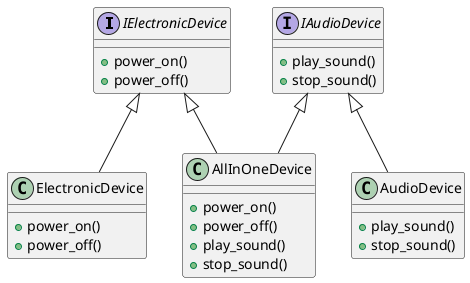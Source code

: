 @startuml

interface IElectronicDevice {
    + power_on()
    + power_off()
}

class ElectronicDevice {
    + power_on()
    + power_off()
}

IElectronicDevice <|-- ElectronicDevice

interface IAudioDevice {
    + play_sound()
    + stop_sound()
}

class AudioDevice {
    + play_sound()
    + stop_sound()
}

IAudioDevice <|-- AudioDevice

class AllInOneDevice {
    + power_on()
    + power_off()
    + play_sound()
    + stop_sound()
}

IElectronicDevice <|-- AllInOneDevice
IAudioDevice <|-- AllInOneDevice

@enduml